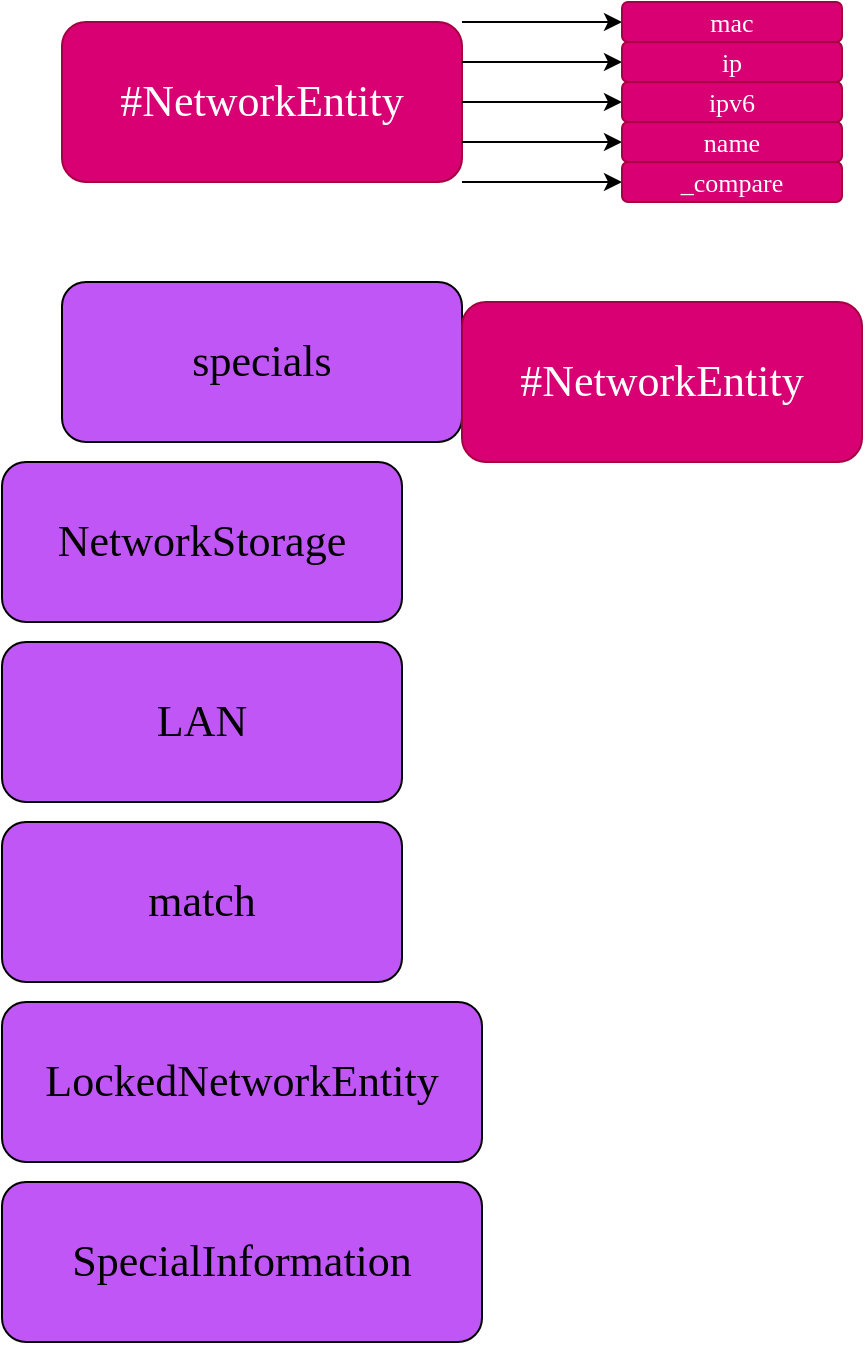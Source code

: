 <mxfile>
    <diagram id="rQZUp-i70rbDF242hrWy" name="Page-1">
        <mxGraphModel dx="1082" dy="825" grid="1" gridSize="10" guides="1" tooltips="1" connect="1" arrows="1" fold="1" page="1" pageScale="1" pageWidth="850" pageHeight="1100" math="0" shadow="0">
            <root>
                <mxCell id="0"/>
                <mxCell id="1" parent="0"/>
                <mxCell id="8" value="#NetworkEntity" style="rounded=1;whiteSpace=wrap;html=1;fontFamily=Consolas;fontSize=22;fillColor=#d80073;fontColor=#ffffff;strokeColor=#A50040;" parent="1" vertex="1">
                    <mxGeometry x="40" y="80" width="200" height="80" as="geometry"/>
                </mxCell>
                <mxCell id="9" value="" style="endArrow=classic;html=1;fontSize=22;exitX=1;exitY=0;exitDx=0;exitDy=0;entryX=0;entryY=0.5;entryDx=0;entryDy=0;" parent="1" source="8" target="14" edge="1">
                    <mxGeometry width="50" height="50" relative="1" as="geometry">
                        <mxPoint x="320" y="130" as="sourcePoint"/>
                        <mxPoint x="320" y="80" as="targetPoint"/>
                    </mxGeometry>
                </mxCell>
                <mxCell id="10" value="" style="endArrow=classic;html=1;fontSize=22;exitX=1;exitY=0.25;exitDx=0;exitDy=0;entryX=0;entryY=0.5;entryDx=0;entryDy=0;" parent="1" source="8" target="15" edge="1">
                    <mxGeometry width="50" height="50" relative="1" as="geometry">
                        <mxPoint x="300" y="190" as="sourcePoint"/>
                        <mxPoint x="320" y="100" as="targetPoint"/>
                    </mxGeometry>
                </mxCell>
                <mxCell id="11" value="" style="endArrow=classic;html=1;fontSize=22;exitX=1;exitY=0.5;exitDx=0;exitDy=0;entryX=0;entryY=0.5;entryDx=0;entryDy=0;" parent="1" source="8" target="16" edge="1">
                    <mxGeometry width="50" height="50" relative="1" as="geometry">
                        <mxPoint x="250" y="90" as="sourcePoint"/>
                        <mxPoint x="320" y="120" as="targetPoint"/>
                    </mxGeometry>
                </mxCell>
                <mxCell id="12" value="" style="endArrow=classic;html=1;fontSize=22;exitX=1;exitY=0.75;exitDx=0;exitDy=0;entryX=0;entryY=0.5;entryDx=0;entryDy=0;" parent="1" source="8" target="17" edge="1">
                    <mxGeometry width="50" height="50" relative="1" as="geometry">
                        <mxPoint x="260" y="100" as="sourcePoint"/>
                        <mxPoint x="320" y="140" as="targetPoint"/>
                    </mxGeometry>
                </mxCell>
                <mxCell id="13" value="" style="endArrow=classic;html=1;fontSize=22;exitX=1;exitY=1;exitDx=0;exitDy=0;entryX=0;entryY=0.5;entryDx=0;entryDy=0;entryPerimeter=0;" parent="1" source="8" target="18" edge="1">
                    <mxGeometry width="50" height="50" relative="1" as="geometry">
                        <mxPoint x="270" y="110" as="sourcePoint"/>
                        <mxPoint x="320" y="160" as="targetPoint"/>
                    </mxGeometry>
                </mxCell>
                <mxCell id="14" value="mac" style="rounded=1;whiteSpace=wrap;html=1;fontFamily=Consolas;fontSize=13;fillColor=#d80073;fontColor=#ffffff;strokeColor=#A50040;" parent="1" vertex="1">
                    <mxGeometry x="320" y="70" width="110" height="20" as="geometry"/>
                </mxCell>
                <mxCell id="15" value="ip" style="rounded=1;whiteSpace=wrap;html=1;fontFamily=Consolas;fontSize=13;fillColor=#d80073;fontColor=#ffffff;strokeColor=#A50040;" parent="1" vertex="1">
                    <mxGeometry x="320" y="90" width="110" height="20" as="geometry"/>
                </mxCell>
                <mxCell id="16" value="ipv6" style="rounded=1;whiteSpace=wrap;html=1;fontFamily=Consolas;fontSize=13;fillColor=#d80073;fontColor=#ffffff;strokeColor=#A50040;" parent="1" vertex="1">
                    <mxGeometry x="320" y="110" width="110" height="20" as="geometry"/>
                </mxCell>
                <mxCell id="17" value="name" style="rounded=1;whiteSpace=wrap;html=1;fontFamily=Consolas;fontSize=13;fillColor=#d80073;fontColor=#ffffff;strokeColor=#A50040;" parent="1" vertex="1">
                    <mxGeometry x="320" y="130" width="110" height="20" as="geometry"/>
                </mxCell>
                <mxCell id="18" value="_compare" style="rounded=1;whiteSpace=wrap;html=1;fontFamily=Consolas;fontSize=13;fillColor=#d80073;fontColor=#ffffff;strokeColor=#A50040;" parent="1" vertex="1">
                    <mxGeometry x="320" y="150" width="110" height="20" as="geometry"/>
                </mxCell>
                <mxCell id="19" value="specials" style="rounded=1;whiteSpace=wrap;html=1;fontFamily=Consolas;fontSize=22;fillColor=#C056F5;" parent="1" vertex="1">
                    <mxGeometry x="40" y="210" width="200" height="80" as="geometry"/>
                </mxCell>
                <mxCell id="20" value="NetworkStorage" style="rounded=1;whiteSpace=wrap;html=1;fontFamily=Consolas;fontSize=22;fillColor=#C056F5;" parent="1" vertex="1">
                    <mxGeometry x="10" y="300" width="200" height="80" as="geometry"/>
                </mxCell>
                <mxCell id="21" value="LAN" style="rounded=1;whiteSpace=wrap;html=1;fontFamily=Consolas;fontSize=22;fillColor=#C056F5;" parent="1" vertex="1">
                    <mxGeometry x="10" y="390" width="200" height="80" as="geometry"/>
                </mxCell>
                <mxCell id="22" value="match" style="rounded=1;whiteSpace=wrap;html=1;fontFamily=Consolas;fontSize=22;fillColor=#C056F5;" parent="1" vertex="1">
                    <mxGeometry x="10" y="480" width="200" height="80" as="geometry"/>
                </mxCell>
                <mxCell id="23" value="LockedNetworkEntity" style="rounded=1;whiteSpace=wrap;html=1;fontFamily=Consolas;fontSize=22;fillColor=#C056F5;" parent="1" vertex="1">
                    <mxGeometry x="10" y="570" width="240" height="80" as="geometry"/>
                </mxCell>
                <mxCell id="24" value="SpecialInformation" style="rounded=1;whiteSpace=wrap;html=1;fontFamily=Consolas;fontSize=22;fillColor=#C056F5;" parent="1" vertex="1">
                    <mxGeometry x="10" y="660" width="240" height="80" as="geometry"/>
                </mxCell>
                <mxCell id="25" value="#NetworkEntity" style="rounded=1;whiteSpace=wrap;html=1;fontFamily=Consolas;fontSize=22;fillColor=#d80073;fontColor=#ffffff;strokeColor=#A50040;" vertex="1" parent="1">
                    <mxGeometry x="240" y="220" width="200" height="80" as="geometry"/>
                </mxCell>
            </root>
        </mxGraphModel>
    </diagram>
</mxfile>
